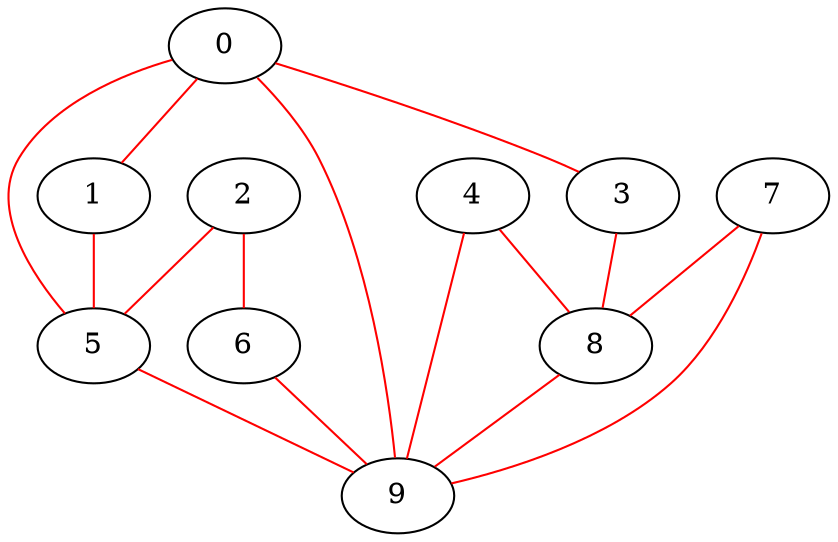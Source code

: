 graph Egraph_2 {
      0 -- 1 [color = red] ;
      0 -- 3 [color = red] ;
      0 -- 5 [color = red] ;
      0 -- 9 [color = red] ;
      1 -- 5 [color = red] ;
      2 -- 5 [color = red] ;
      2 -- 6 [color = red] ;
      3 -- 8 [color = red] ;
      4 -- 8 [color = red] ;
      4 -- 9 [color = red] ;
      5 -- 9 [color = red] ;
      6 -- 9 [color = red] ;
      7 -- 8 [color = red] ;
      7 -- 9 [color = red] ;
      8 -- 9 [color = red] ;
      9 
}